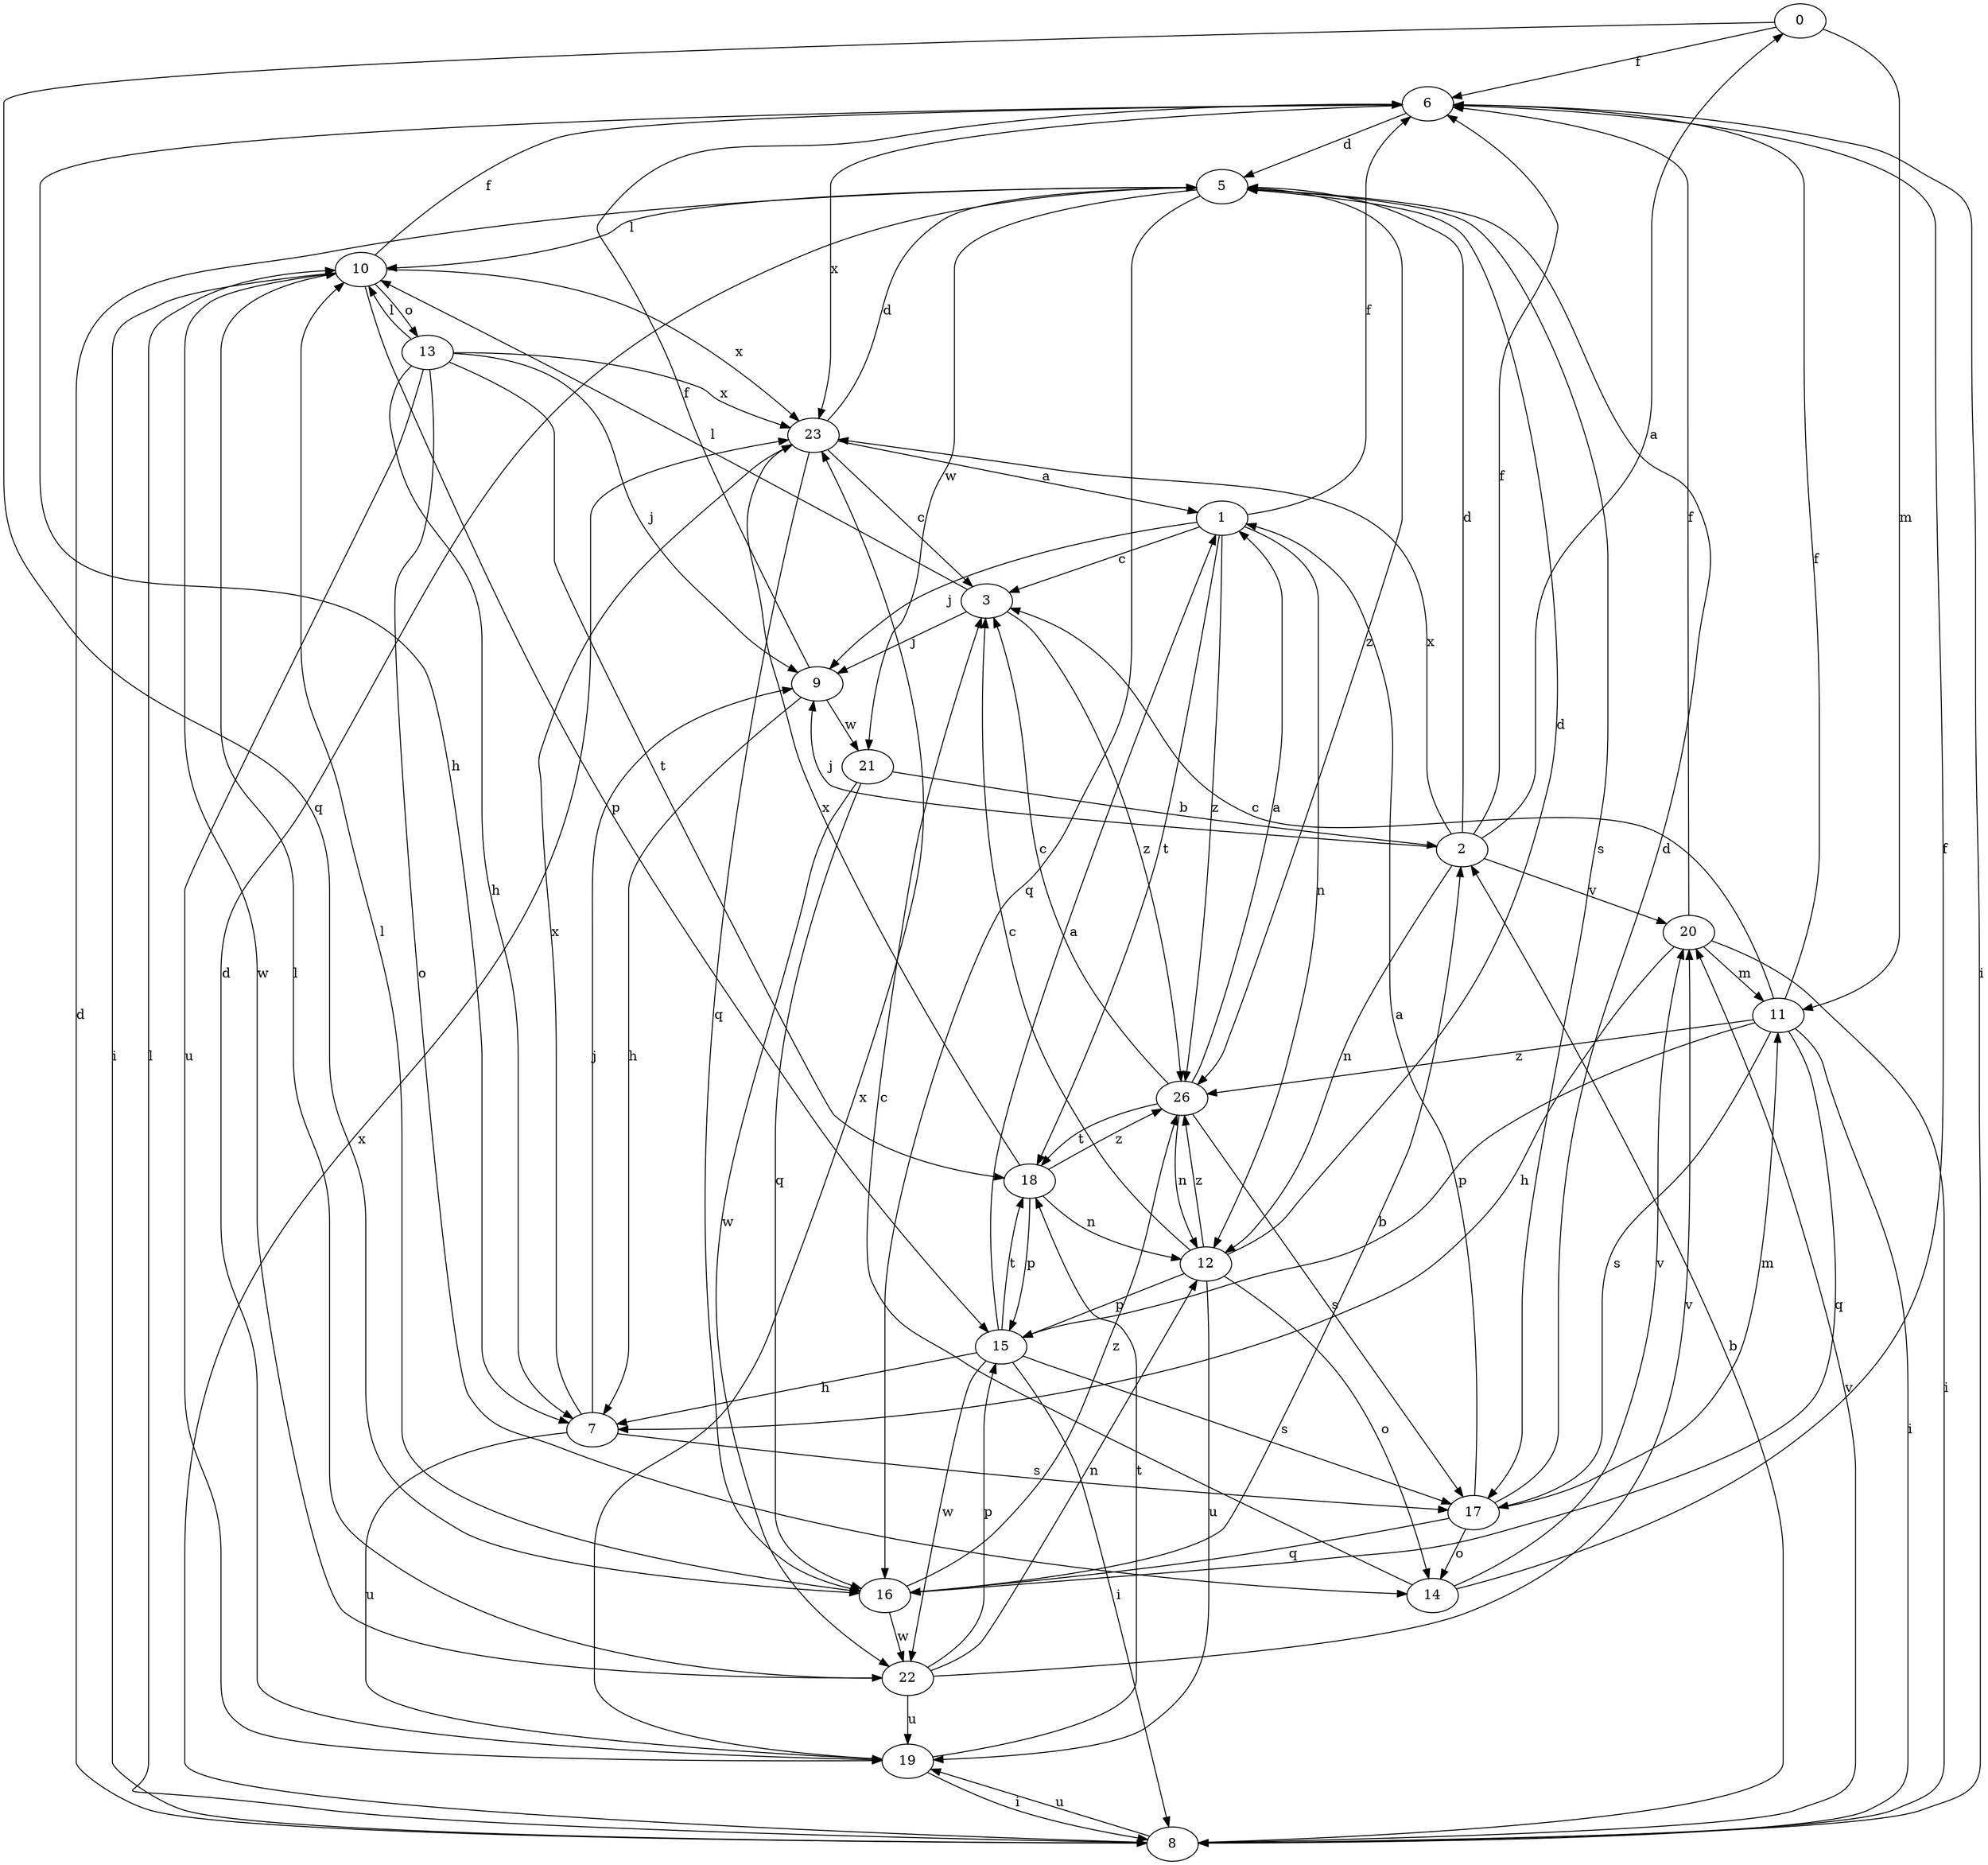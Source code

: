 strict digraph  {
0;
1;
2;
3;
5;
6;
7;
8;
9;
10;
11;
12;
13;
14;
15;
16;
17;
18;
19;
20;
21;
22;
23;
26;
0 -> 6  [label=f];
0 -> 11  [label=m];
0 -> 16  [label=q];
1 -> 3  [label=c];
1 -> 6  [label=f];
1 -> 9  [label=j];
1 -> 12  [label=n];
1 -> 18  [label=t];
1 -> 26  [label=z];
2 -> 0  [label=a];
2 -> 5  [label=d];
2 -> 6  [label=f];
2 -> 9  [label=j];
2 -> 12  [label=n];
2 -> 20  [label=v];
2 -> 23  [label=x];
3 -> 9  [label=j];
3 -> 10  [label=l];
3 -> 26  [label=z];
5 -> 10  [label=l];
5 -> 16  [label=q];
5 -> 17  [label=s];
5 -> 21  [label=w];
5 -> 26  [label=z];
6 -> 5  [label=d];
6 -> 7  [label=h];
6 -> 8  [label=i];
6 -> 23  [label=x];
7 -> 9  [label=j];
7 -> 17  [label=s];
7 -> 19  [label=u];
7 -> 23  [label=x];
8 -> 2  [label=b];
8 -> 5  [label=d];
8 -> 10  [label=l];
8 -> 19  [label=u];
8 -> 20  [label=v];
8 -> 23  [label=x];
9 -> 6  [label=f];
9 -> 7  [label=h];
9 -> 21  [label=w];
10 -> 6  [label=f];
10 -> 8  [label=i];
10 -> 13  [label=o];
10 -> 15  [label=p];
10 -> 22  [label=w];
10 -> 23  [label=x];
11 -> 3  [label=c];
11 -> 6  [label=f];
11 -> 8  [label=i];
11 -> 15  [label=p];
11 -> 16  [label=q];
11 -> 17  [label=s];
11 -> 26  [label=z];
12 -> 3  [label=c];
12 -> 5  [label=d];
12 -> 14  [label=o];
12 -> 15  [label=p];
12 -> 19  [label=u];
12 -> 26  [label=z];
13 -> 7  [label=h];
13 -> 9  [label=j];
13 -> 10  [label=l];
13 -> 14  [label=o];
13 -> 18  [label=t];
13 -> 19  [label=u];
13 -> 23  [label=x];
14 -> 3  [label=c];
14 -> 6  [label=f];
14 -> 20  [label=v];
15 -> 1  [label=a];
15 -> 7  [label=h];
15 -> 8  [label=i];
15 -> 17  [label=s];
15 -> 18  [label=t];
15 -> 22  [label=w];
16 -> 2  [label=b];
16 -> 10  [label=l];
16 -> 22  [label=w];
16 -> 26  [label=z];
17 -> 1  [label=a];
17 -> 5  [label=d];
17 -> 11  [label=m];
17 -> 14  [label=o];
17 -> 16  [label=q];
18 -> 12  [label=n];
18 -> 15  [label=p];
18 -> 23  [label=x];
18 -> 26  [label=z];
19 -> 5  [label=d];
19 -> 8  [label=i];
19 -> 18  [label=t];
19 -> 23  [label=x];
20 -> 6  [label=f];
20 -> 7  [label=h];
20 -> 8  [label=i];
20 -> 11  [label=m];
21 -> 2  [label=b];
21 -> 16  [label=q];
21 -> 22  [label=w];
22 -> 10  [label=l];
22 -> 12  [label=n];
22 -> 15  [label=p];
22 -> 19  [label=u];
22 -> 20  [label=v];
23 -> 1  [label=a];
23 -> 3  [label=c];
23 -> 5  [label=d];
23 -> 16  [label=q];
26 -> 1  [label=a];
26 -> 3  [label=c];
26 -> 12  [label=n];
26 -> 17  [label=s];
26 -> 18  [label=t];
}
